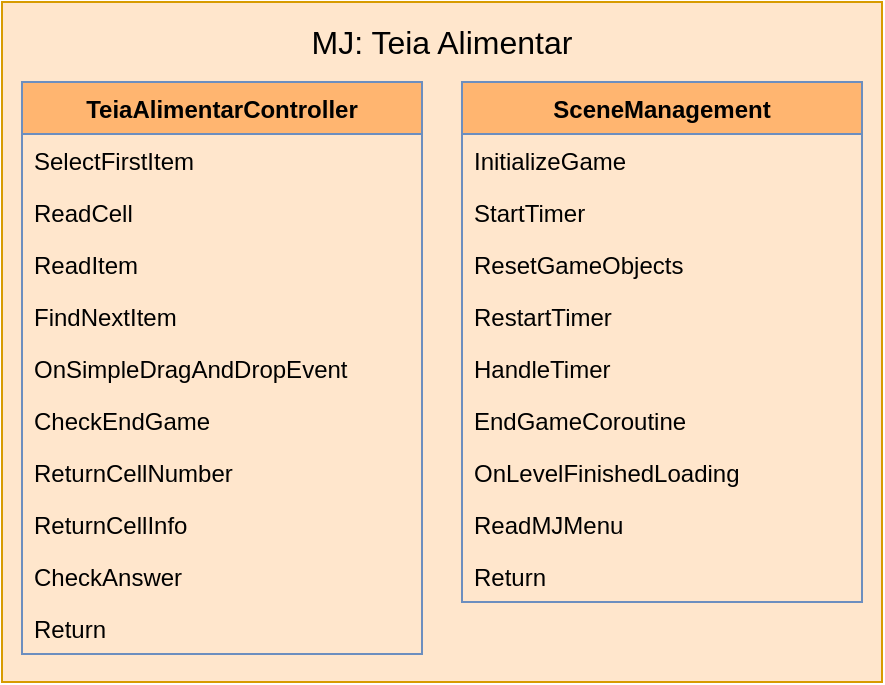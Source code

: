 <mxfile version="12.4.9" type="device"><diagram id="XYJwYgprHyentGwECFPh" name="Page-1"><mxGraphModel dx="928" dy="571" grid="1" gridSize="10" guides="1" tooltips="1" connect="1" arrows="1" fold="1" page="1" pageScale="1" pageWidth="827" pageHeight="1169" math="0" shadow="0"><root><mxCell id="0"/><mxCell id="1" parent="0"/><mxCell id="qBi4NEaSnUtyDmFNZX7F-43" value="" style="rounded=0;whiteSpace=wrap;html=1;fillColor=#ffe6cc;strokeColor=#d79b00;" parent="1" vertex="1"><mxGeometry x="40" y="170" width="440" height="340" as="geometry"/></mxCell><mxCell id="qBi4NEaSnUtyDmFNZX7F-44" value="&lt;font style=&quot;font-size: 16px&quot;&gt;MJ: Teia Alimentar&lt;/font&gt;" style="text;html=1;strokeColor=none;fillColor=none;align=center;verticalAlign=middle;whiteSpace=wrap;rounded=0;" parent="1" vertex="1"><mxGeometry x="163.25" y="180" width="193.5" height="20" as="geometry"/></mxCell><mxCell id="qBi4NEaSnUtyDmFNZX7F-61" value="TeiaAlimentarController" style="swimlane;fontStyle=1;align=center;verticalAlign=top;childLayout=stackLayout;horizontal=1;startSize=26;horizontalStack=0;resizeParent=1;resizeParentMax=0;resizeLast=0;collapsible=1;marginBottom=0;fillColor=#FFB570;strokeColor=#6c8ebf;" parent="1" vertex="1"><mxGeometry x="50" y="210" width="200" height="286" as="geometry"/></mxCell><mxCell id="qBi4NEaSnUtyDmFNZX7F-62" value="SelectFirstItem" style="text;strokeColor=none;fillColor=none;align=left;verticalAlign=top;spacingLeft=4;spacingRight=4;overflow=hidden;rotatable=0;points=[[0,0.5],[1,0.5]];portConstraint=eastwest;" parent="qBi4NEaSnUtyDmFNZX7F-61" vertex="1"><mxGeometry y="26" width="200" height="26" as="geometry"/></mxCell><mxCell id="qBi4NEaSnUtyDmFNZX7F-63" value="ReadCell" style="text;strokeColor=none;fillColor=none;align=left;verticalAlign=top;spacingLeft=4;spacingRight=4;overflow=hidden;rotatable=0;points=[[0,0.5],[1,0.5]];portConstraint=eastwest;" parent="qBi4NEaSnUtyDmFNZX7F-61" vertex="1"><mxGeometry y="52" width="200" height="26" as="geometry"/></mxCell><mxCell id="qBi4NEaSnUtyDmFNZX7F-64" value="ReadItem" style="text;strokeColor=none;fillColor=none;align=left;verticalAlign=top;spacingLeft=4;spacingRight=4;overflow=hidden;rotatable=0;points=[[0,0.5],[1,0.5]];portConstraint=eastwest;" parent="qBi4NEaSnUtyDmFNZX7F-61" vertex="1"><mxGeometry y="78" width="200" height="26" as="geometry"/></mxCell><mxCell id="qBi4NEaSnUtyDmFNZX7F-65" value="FindNextItem" style="text;strokeColor=none;fillColor=none;align=left;verticalAlign=top;spacingLeft=4;spacingRight=4;overflow=hidden;rotatable=0;points=[[0,0.5],[1,0.5]];portConstraint=eastwest;" parent="qBi4NEaSnUtyDmFNZX7F-61" vertex="1"><mxGeometry y="104" width="200" height="26" as="geometry"/></mxCell><mxCell id="qBi4NEaSnUtyDmFNZX7F-66" value="OnSimpleDragAndDropEvent" style="text;strokeColor=none;fillColor=none;align=left;verticalAlign=top;spacingLeft=4;spacingRight=4;overflow=hidden;rotatable=0;points=[[0,0.5],[1,0.5]];portConstraint=eastwest;" parent="qBi4NEaSnUtyDmFNZX7F-61" vertex="1"><mxGeometry y="130" width="200" height="26" as="geometry"/></mxCell><mxCell id="qBi4NEaSnUtyDmFNZX7F-67" value="CheckEndGame" style="text;strokeColor=none;fillColor=none;align=left;verticalAlign=top;spacingLeft=4;spacingRight=4;overflow=hidden;rotatable=0;points=[[0,0.5],[1,0.5]];portConstraint=eastwest;" parent="qBi4NEaSnUtyDmFNZX7F-61" vertex="1"><mxGeometry y="156" width="200" height="26" as="geometry"/></mxCell><mxCell id="qBi4NEaSnUtyDmFNZX7F-68" value="ReturnCellNumber" style="text;strokeColor=none;fillColor=none;align=left;verticalAlign=top;spacingLeft=4;spacingRight=4;overflow=hidden;rotatable=0;points=[[0,0.5],[1,0.5]];portConstraint=eastwest;" parent="qBi4NEaSnUtyDmFNZX7F-61" vertex="1"><mxGeometry y="182" width="200" height="26" as="geometry"/></mxCell><mxCell id="qBi4NEaSnUtyDmFNZX7F-69" value="ReturnCellInfo" style="text;strokeColor=none;fillColor=none;align=left;verticalAlign=top;spacingLeft=4;spacingRight=4;overflow=hidden;rotatable=0;points=[[0,0.5],[1,0.5]];portConstraint=eastwest;" parent="qBi4NEaSnUtyDmFNZX7F-61" vertex="1"><mxGeometry y="208" width="200" height="26" as="geometry"/></mxCell><mxCell id="qBi4NEaSnUtyDmFNZX7F-70" value="CheckAnswer" style="text;strokeColor=none;fillColor=none;align=left;verticalAlign=top;spacingLeft=4;spacingRight=4;overflow=hidden;rotatable=0;points=[[0,0.5],[1,0.5]];portConstraint=eastwest;" parent="qBi4NEaSnUtyDmFNZX7F-61" vertex="1"><mxGeometry y="234" width="200" height="26" as="geometry"/></mxCell><mxCell id="qBi4NEaSnUtyDmFNZX7F-78" value="Return" style="text;strokeColor=none;fillColor=none;align=left;verticalAlign=top;spacingLeft=4;spacingRight=4;overflow=hidden;rotatable=0;points=[[0,0.5],[1,0.5]];portConstraint=eastwest;" parent="qBi4NEaSnUtyDmFNZX7F-61" vertex="1"><mxGeometry y="260" width="200" height="26" as="geometry"/></mxCell><mxCell id="qBi4NEaSnUtyDmFNZX7F-97" value="SceneManagement" style="swimlane;fontStyle=1;align=center;verticalAlign=top;childLayout=stackLayout;horizontal=1;startSize=26;horizontalStack=0;resizeParent=1;resizeParentMax=0;resizeLast=0;collapsible=1;marginBottom=0;fillColor=#FFB570;strokeColor=#6c8ebf;" parent="1" vertex="1"><mxGeometry x="270" y="210" width="200" height="260" as="geometry"/></mxCell><mxCell id="qBi4NEaSnUtyDmFNZX7F-114" value="InitializeGame" style="text;strokeColor=none;fillColor=none;align=left;verticalAlign=top;spacingLeft=4;spacingRight=4;overflow=hidden;rotatable=0;points=[[0,0.5],[1,0.5]];portConstraint=eastwest;" parent="qBi4NEaSnUtyDmFNZX7F-97" vertex="1"><mxGeometry y="26" width="200" height="26" as="geometry"/></mxCell><mxCell id="qBi4NEaSnUtyDmFNZX7F-115" value="StartTimer" style="text;strokeColor=none;fillColor=none;align=left;verticalAlign=top;spacingLeft=4;spacingRight=4;overflow=hidden;rotatable=0;points=[[0,0.5],[1,0.5]];portConstraint=eastwest;" parent="qBi4NEaSnUtyDmFNZX7F-97" vertex="1"><mxGeometry y="52" width="200" height="26" as="geometry"/></mxCell><mxCell id="qBi4NEaSnUtyDmFNZX7F-116" value="ResetGameObjects" style="text;strokeColor=none;fillColor=none;align=left;verticalAlign=top;spacingLeft=4;spacingRight=4;overflow=hidden;rotatable=0;points=[[0,0.5],[1,0.5]];portConstraint=eastwest;" parent="qBi4NEaSnUtyDmFNZX7F-97" vertex="1"><mxGeometry y="78" width="200" height="26" as="geometry"/></mxCell><mxCell id="qBi4NEaSnUtyDmFNZX7F-117" value="RestartTimer" style="text;strokeColor=none;fillColor=none;align=left;verticalAlign=top;spacingLeft=4;spacingRight=4;overflow=hidden;rotatable=0;points=[[0,0.5],[1,0.5]];portConstraint=eastwest;" parent="qBi4NEaSnUtyDmFNZX7F-97" vertex="1"><mxGeometry y="104" width="200" height="26" as="geometry"/></mxCell><mxCell id="qBi4NEaSnUtyDmFNZX7F-118" value="HandleTimer" style="text;strokeColor=none;fillColor=none;align=left;verticalAlign=top;spacingLeft=4;spacingRight=4;overflow=hidden;rotatable=0;points=[[0,0.5],[1,0.5]];portConstraint=eastwest;" parent="qBi4NEaSnUtyDmFNZX7F-97" vertex="1"><mxGeometry y="130" width="200" height="26" as="geometry"/></mxCell><mxCell id="qBi4NEaSnUtyDmFNZX7F-119" value="EndGameCoroutine" style="text;strokeColor=none;fillColor=none;align=left;verticalAlign=top;spacingLeft=4;spacingRight=4;overflow=hidden;rotatable=0;points=[[0,0.5],[1,0.5]];portConstraint=eastwest;" parent="qBi4NEaSnUtyDmFNZX7F-97" vertex="1"><mxGeometry y="156" width="200" height="26" as="geometry"/></mxCell><mxCell id="qBi4NEaSnUtyDmFNZX7F-120" value="OnLevelFinishedLoading" style="text;strokeColor=none;fillColor=none;align=left;verticalAlign=top;spacingLeft=4;spacingRight=4;overflow=hidden;rotatable=0;points=[[0,0.5],[1,0.5]];portConstraint=eastwest;" parent="qBi4NEaSnUtyDmFNZX7F-97" vertex="1"><mxGeometry y="182" width="200" height="26" as="geometry"/></mxCell><mxCell id="qBi4NEaSnUtyDmFNZX7F-121" value="ReadMJMenu" style="text;strokeColor=none;fillColor=none;align=left;verticalAlign=top;spacingLeft=4;spacingRight=4;overflow=hidden;rotatable=0;points=[[0,0.5],[1,0.5]];portConstraint=eastwest;" parent="qBi4NEaSnUtyDmFNZX7F-97" vertex="1"><mxGeometry y="208" width="200" height="26" as="geometry"/></mxCell><mxCell id="qBi4NEaSnUtyDmFNZX7F-122" value="Return" style="text;strokeColor=none;fillColor=none;align=left;verticalAlign=top;spacingLeft=4;spacingRight=4;overflow=hidden;rotatable=0;points=[[0,0.5],[1,0.5]];portConstraint=eastwest;" parent="qBi4NEaSnUtyDmFNZX7F-97" vertex="1"><mxGeometry y="234" width="200" height="26" as="geometry"/></mxCell></root></mxGraphModel></diagram></mxfile>